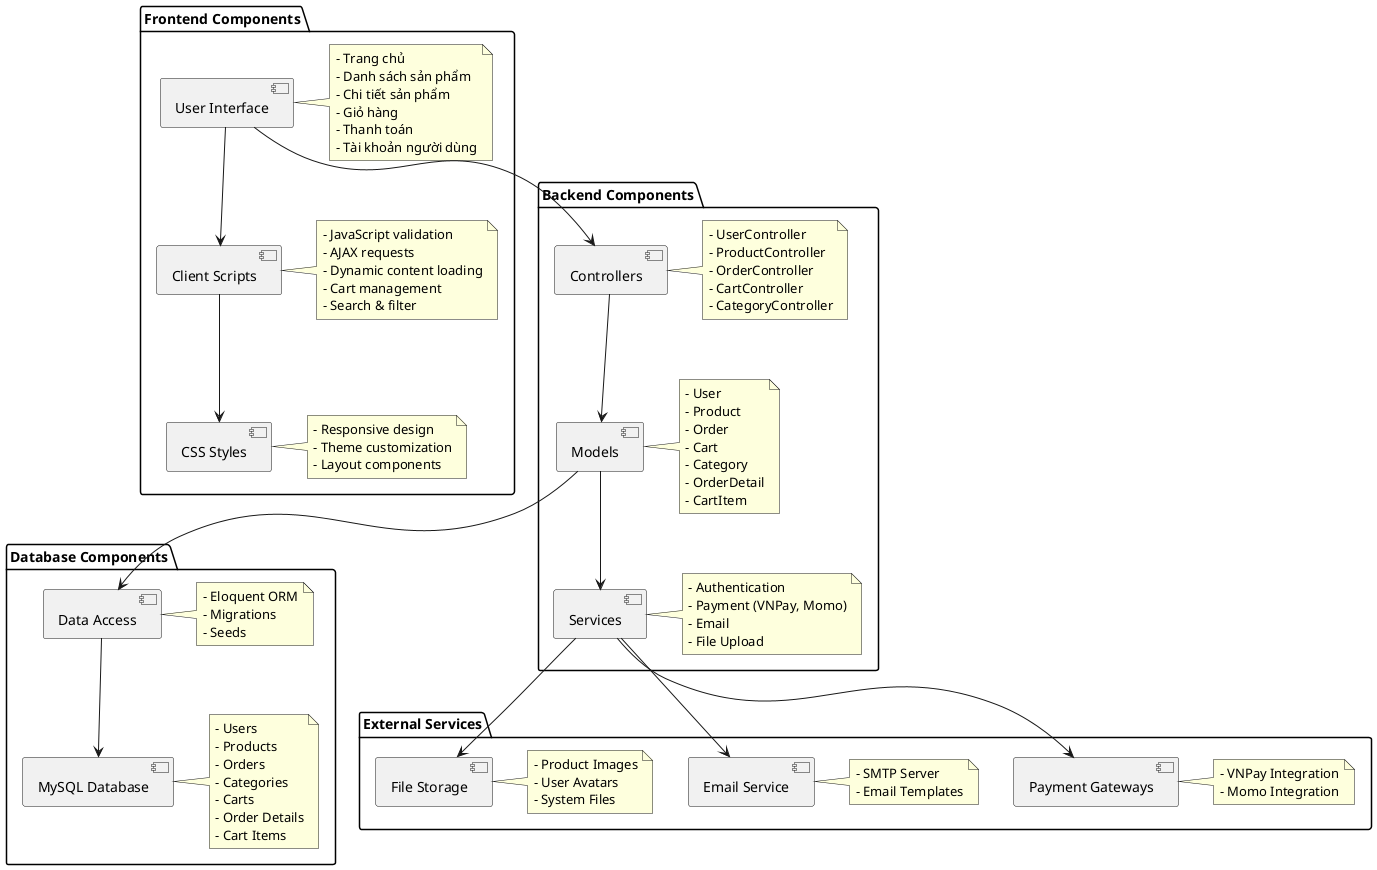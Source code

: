 @startuml Component Diagram

package "Frontend Components" {
    [User Interface] as UI
    note right of UI
      - Trang chủ
      - Danh sách sản phẩm
      - Chi tiết sản phẩm
      - Giỏ hàng
      - Thanh toán
      - Tài khoản người dùng
    end note

    [Client Scripts] as CS
    note right of CS
      - JavaScript validation
      - AJAX requests
      - Dynamic content loading
      - Cart management
      - Search & filter
    end note

    [CSS Styles] as CSS
    note right of CSS
      - Responsive design
      - Theme customization
      - Layout components
    end note
}

package "Backend Components" {
    [Controllers] as CTRL
    note right of CTRL
      - UserController
      - ProductController
      - OrderController
      - CartController
      - CategoryController
    end note

    [Models] as MODEL
    note right of MODEL
      - User
      - Product
      - Order
      - Cart
      - Category
      - OrderDetail
      - CartItem
    end note

    [Services] as SVC
    note right of SVC
      - Authentication
      - Payment (VNPay, Momo)
      - Email
      - File Upload
    end note
}

package "Database Components" {
    [MySQL Database] as DB
    note right of DB
      - Users
      - Products
      - Orders
      - Categories
      - Carts
      - Order Details
      - Cart Items
    end note

    [Data Access] as DA
    note right of DA
      - Eloquent ORM
      - Migrations
      - Seeds
    end note
}

package "External Services" {
    [Payment Gateways] as PG
    note right of PG
      - VNPay Integration
      - Momo Integration
    end note

    [Email Service] as ES
    note right of ES
      - SMTP Server
      - Email Templates
    end note

    [File Storage] as FS
    note right of FS
      - Product Images
      - User Avatars
      - System Files
    end note
}

' Relationships
UI --> CS
CS --> CSS
UI --> CTRL
CTRL --> MODEL
MODEL --> SVC
MODEL --> DA
DA --> DB
SVC --> PG
SVC --> ES
SVC --> FS

@enduml